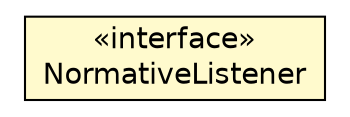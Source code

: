 #!/usr/local/bin/dot
#
# Class diagram 
# Generated by UMLGraph version R5_6_6-1-g9240c4 (http://www.umlgraph.org/)
#

digraph G {
	edge [fontname="Helvetica",fontsize=10,labelfontname="Helvetica",labelfontsize=10];
	node [fontname="Helvetica",fontsize=10,shape=plaintext];
	nodesep=0.25;
	ranksep=0.5;
	// npl.NormativeListener
	c7513 [label=<<table title="npl.NormativeListener" border="0" cellborder="1" cellspacing="0" cellpadding="2" port="p" bgcolor="lemonChiffon" href="./NormativeListener.html">
		<tr><td><table border="0" cellspacing="0" cellpadding="1">
<tr><td align="center" balign="center"> &#171;interface&#187; </td></tr>
<tr><td align="center" balign="center"> NormativeListener </td></tr>
		</table></td></tr>
		</table>>, URL="./NormativeListener.html", fontname="Helvetica", fontcolor="black", fontsize=14.0];
}

